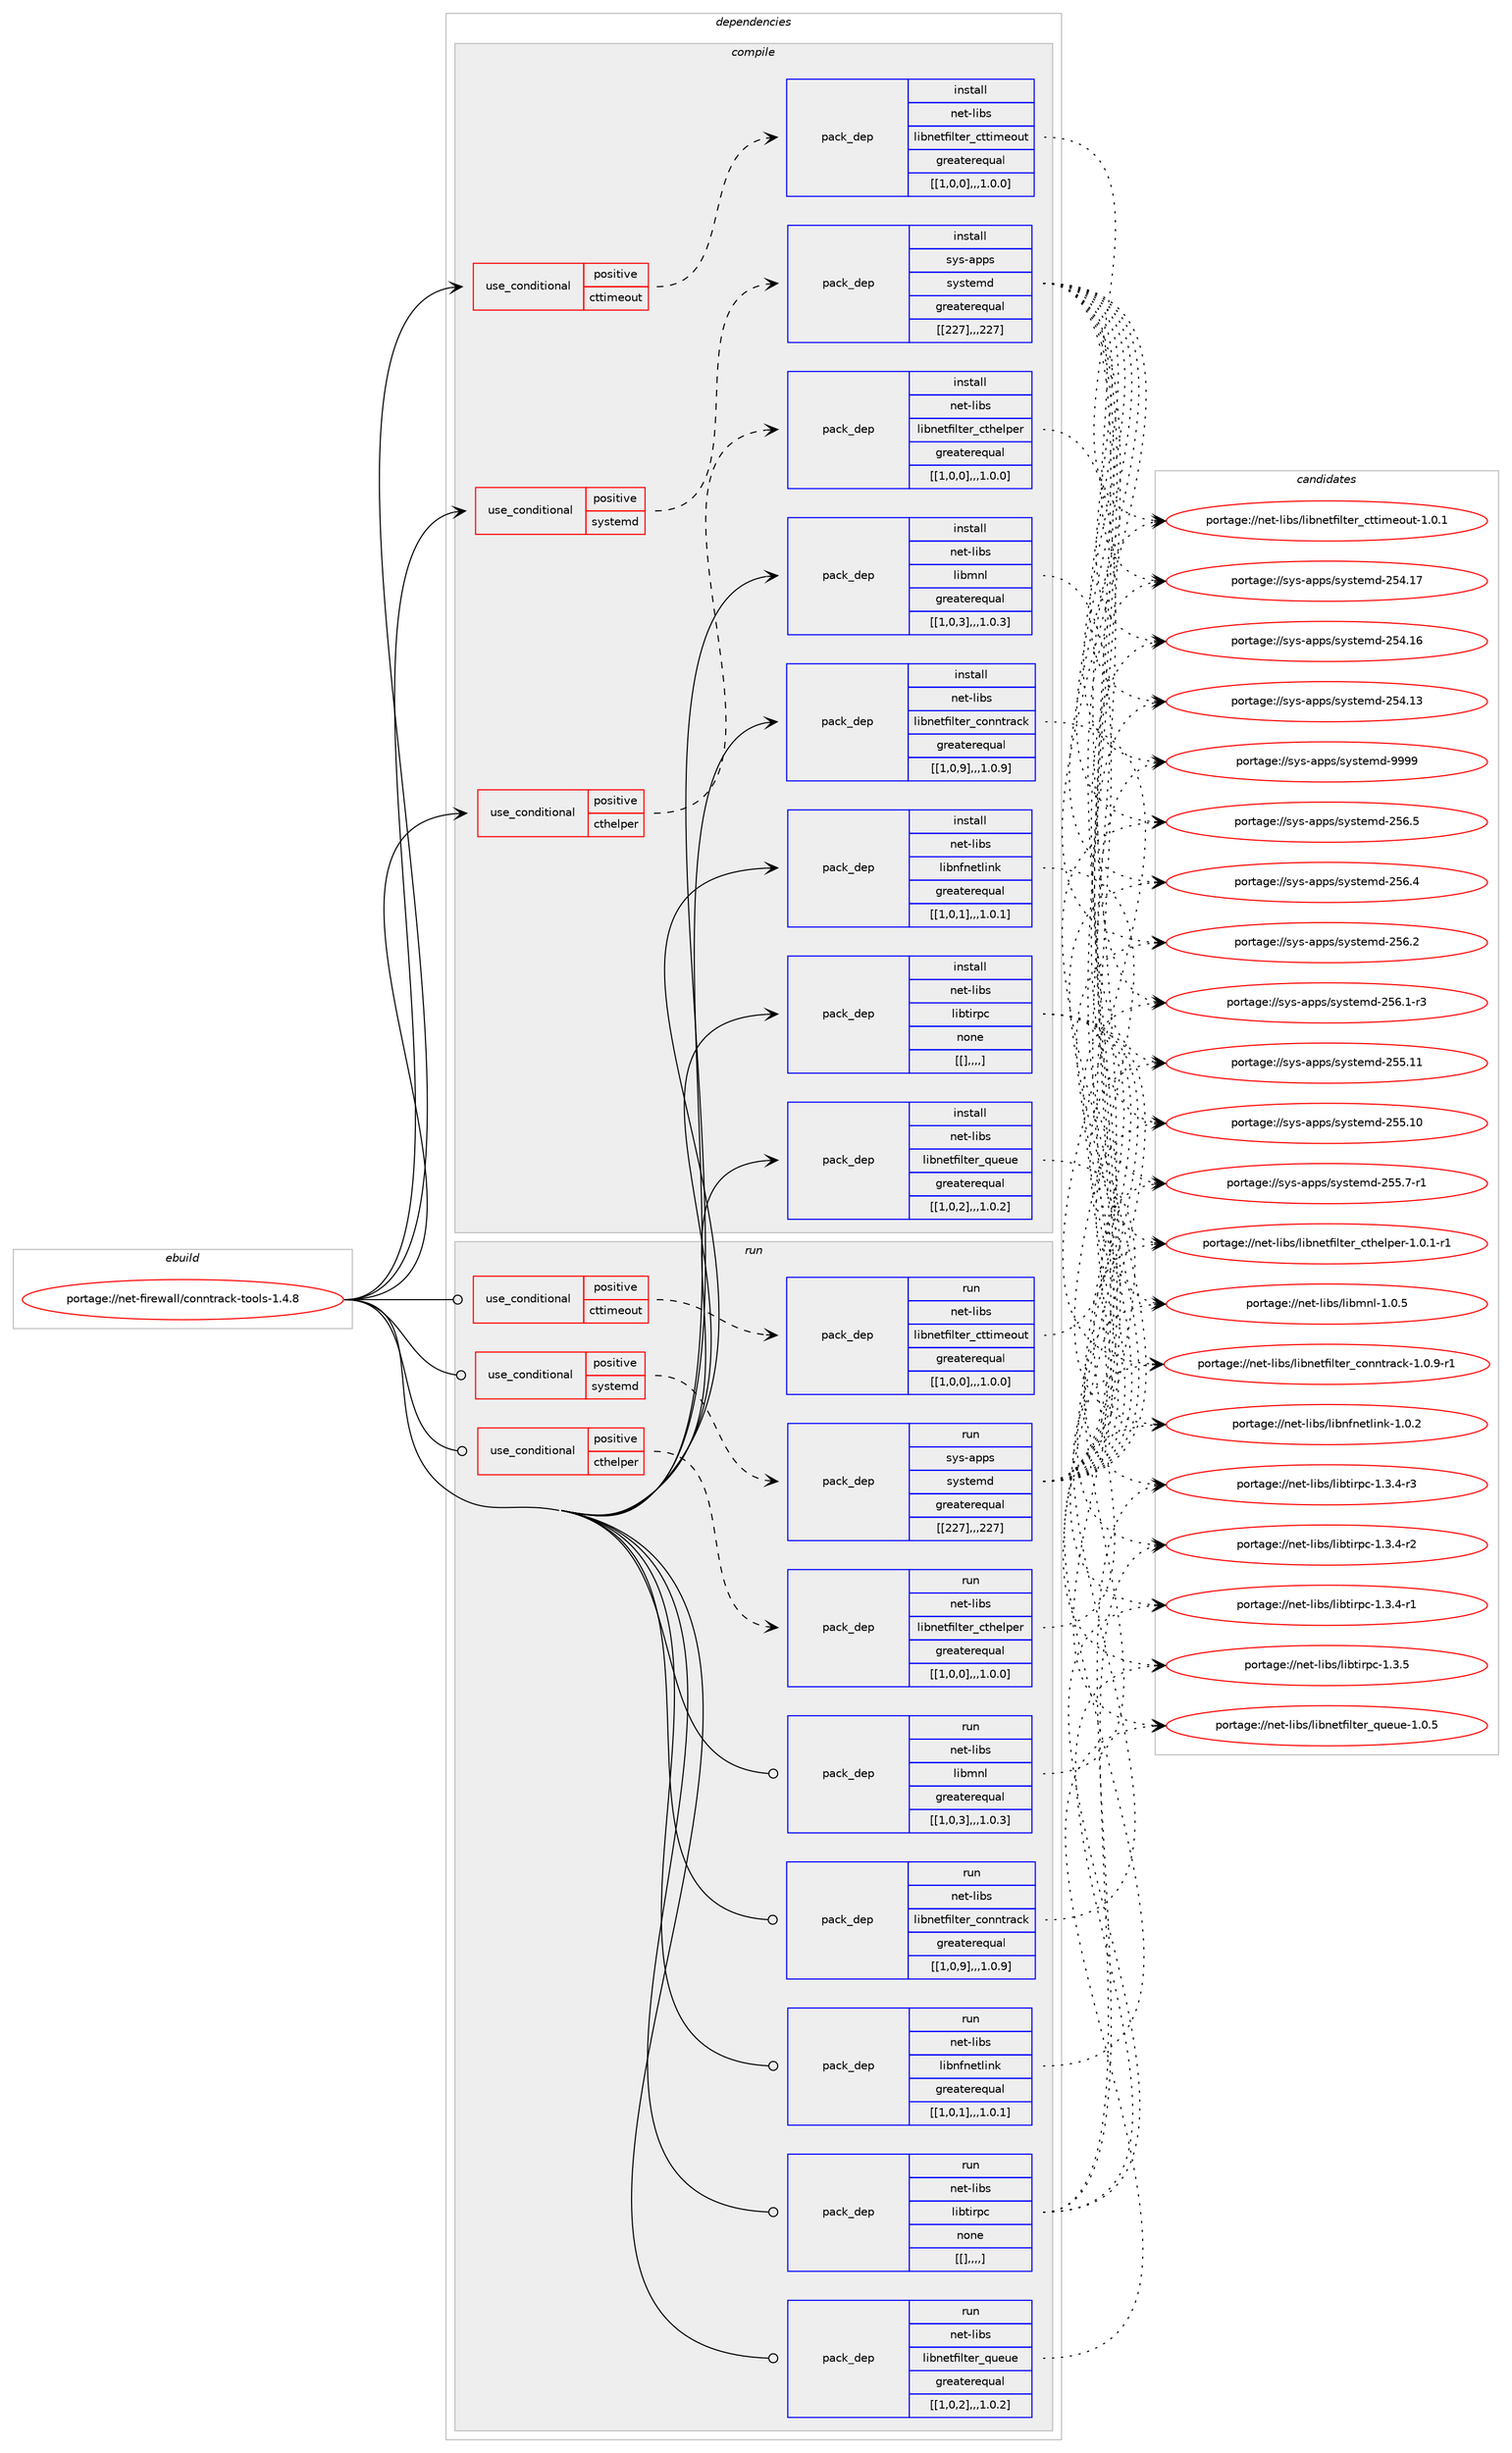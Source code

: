 digraph prolog {

# *************
# Graph options
# *************

newrank=true;
concentrate=true;
compound=true;
graph [rankdir=LR,fontname=Helvetica,fontsize=10,ranksep=1.5];#, ranksep=2.5, nodesep=0.2];
edge  [arrowhead=vee];
node  [fontname=Helvetica,fontsize=10];

# **********
# The ebuild
# **********

subgraph cluster_leftcol {
color=gray;
label=<<i>ebuild</i>>;
id [label="portage://net-firewall/conntrack-tools-1.4.8", color=red, width=4, href="../net-firewall/conntrack-tools-1.4.8.svg"];
}

# ****************
# The dependencies
# ****************

subgraph cluster_midcol {
color=gray;
label=<<i>dependencies</i>>;
subgraph cluster_compile {
fillcolor="#eeeeee";
style=filled;
label=<<i>compile</i>>;
subgraph cond94731 {
dependency365494 [label=<<TABLE BORDER="0" CELLBORDER="1" CELLSPACING="0" CELLPADDING="4"><TR><TD ROWSPAN="3" CELLPADDING="10">use_conditional</TD></TR><TR><TD>positive</TD></TR><TR><TD>cthelper</TD></TR></TABLE>>, shape=none, color=red];
subgraph pack268008 {
dependency365495 [label=<<TABLE BORDER="0" CELLBORDER="1" CELLSPACING="0" CELLPADDING="4" WIDTH="220"><TR><TD ROWSPAN="6" CELLPADDING="30">pack_dep</TD></TR><TR><TD WIDTH="110">install</TD></TR><TR><TD>net-libs</TD></TR><TR><TD>libnetfilter_cthelper</TD></TR><TR><TD>greaterequal</TD></TR><TR><TD>[[1,0,0],,,1.0.0]</TD></TR></TABLE>>, shape=none, color=blue];
}
dependency365494:e -> dependency365495:w [weight=20,style="dashed",arrowhead="vee"];
}
id:e -> dependency365494:w [weight=20,style="solid",arrowhead="vee"];
subgraph cond94732 {
dependency365496 [label=<<TABLE BORDER="0" CELLBORDER="1" CELLSPACING="0" CELLPADDING="4"><TR><TD ROWSPAN="3" CELLPADDING="10">use_conditional</TD></TR><TR><TD>positive</TD></TR><TR><TD>cttimeout</TD></TR></TABLE>>, shape=none, color=red];
subgraph pack268009 {
dependency365497 [label=<<TABLE BORDER="0" CELLBORDER="1" CELLSPACING="0" CELLPADDING="4" WIDTH="220"><TR><TD ROWSPAN="6" CELLPADDING="30">pack_dep</TD></TR><TR><TD WIDTH="110">install</TD></TR><TR><TD>net-libs</TD></TR><TR><TD>libnetfilter_cttimeout</TD></TR><TR><TD>greaterequal</TD></TR><TR><TD>[[1,0,0],,,1.0.0]</TD></TR></TABLE>>, shape=none, color=blue];
}
dependency365496:e -> dependency365497:w [weight=20,style="dashed",arrowhead="vee"];
}
id:e -> dependency365496:w [weight=20,style="solid",arrowhead="vee"];
subgraph cond94733 {
dependency365498 [label=<<TABLE BORDER="0" CELLBORDER="1" CELLSPACING="0" CELLPADDING="4"><TR><TD ROWSPAN="3" CELLPADDING="10">use_conditional</TD></TR><TR><TD>positive</TD></TR><TR><TD>systemd</TD></TR></TABLE>>, shape=none, color=red];
subgraph pack268010 {
dependency365499 [label=<<TABLE BORDER="0" CELLBORDER="1" CELLSPACING="0" CELLPADDING="4" WIDTH="220"><TR><TD ROWSPAN="6" CELLPADDING="30">pack_dep</TD></TR><TR><TD WIDTH="110">install</TD></TR><TR><TD>sys-apps</TD></TR><TR><TD>systemd</TD></TR><TR><TD>greaterequal</TD></TR><TR><TD>[[227],,,227]</TD></TR></TABLE>>, shape=none, color=blue];
}
dependency365498:e -> dependency365499:w [weight=20,style="dashed",arrowhead="vee"];
}
id:e -> dependency365498:w [weight=20,style="solid",arrowhead="vee"];
subgraph pack268011 {
dependency365500 [label=<<TABLE BORDER="0" CELLBORDER="1" CELLSPACING="0" CELLPADDING="4" WIDTH="220"><TR><TD ROWSPAN="6" CELLPADDING="30">pack_dep</TD></TR><TR><TD WIDTH="110">install</TD></TR><TR><TD>net-libs</TD></TR><TR><TD>libmnl</TD></TR><TR><TD>greaterequal</TD></TR><TR><TD>[[1,0,3],,,1.0.3]</TD></TR></TABLE>>, shape=none, color=blue];
}
id:e -> dependency365500:w [weight=20,style="solid",arrowhead="vee"];
subgraph pack268012 {
dependency365501 [label=<<TABLE BORDER="0" CELLBORDER="1" CELLSPACING="0" CELLPADDING="4" WIDTH="220"><TR><TD ROWSPAN="6" CELLPADDING="30">pack_dep</TD></TR><TR><TD WIDTH="110">install</TD></TR><TR><TD>net-libs</TD></TR><TR><TD>libnetfilter_conntrack</TD></TR><TR><TD>greaterequal</TD></TR><TR><TD>[[1,0,9],,,1.0.9]</TD></TR></TABLE>>, shape=none, color=blue];
}
id:e -> dependency365501:w [weight=20,style="solid",arrowhead="vee"];
subgraph pack268013 {
dependency365502 [label=<<TABLE BORDER="0" CELLBORDER="1" CELLSPACING="0" CELLPADDING="4" WIDTH="220"><TR><TD ROWSPAN="6" CELLPADDING="30">pack_dep</TD></TR><TR><TD WIDTH="110">install</TD></TR><TR><TD>net-libs</TD></TR><TR><TD>libnetfilter_queue</TD></TR><TR><TD>greaterequal</TD></TR><TR><TD>[[1,0,2],,,1.0.2]</TD></TR></TABLE>>, shape=none, color=blue];
}
id:e -> dependency365502:w [weight=20,style="solid",arrowhead="vee"];
subgraph pack268014 {
dependency365503 [label=<<TABLE BORDER="0" CELLBORDER="1" CELLSPACING="0" CELLPADDING="4" WIDTH="220"><TR><TD ROWSPAN="6" CELLPADDING="30">pack_dep</TD></TR><TR><TD WIDTH="110">install</TD></TR><TR><TD>net-libs</TD></TR><TR><TD>libnfnetlink</TD></TR><TR><TD>greaterequal</TD></TR><TR><TD>[[1,0,1],,,1.0.1]</TD></TR></TABLE>>, shape=none, color=blue];
}
id:e -> dependency365503:w [weight=20,style="solid",arrowhead="vee"];
subgraph pack268015 {
dependency365504 [label=<<TABLE BORDER="0" CELLBORDER="1" CELLSPACING="0" CELLPADDING="4" WIDTH="220"><TR><TD ROWSPAN="6" CELLPADDING="30">pack_dep</TD></TR><TR><TD WIDTH="110">install</TD></TR><TR><TD>net-libs</TD></TR><TR><TD>libtirpc</TD></TR><TR><TD>none</TD></TR><TR><TD>[[],,,,]</TD></TR></TABLE>>, shape=none, color=blue];
}
id:e -> dependency365504:w [weight=20,style="solid",arrowhead="vee"];
}
subgraph cluster_compileandrun {
fillcolor="#eeeeee";
style=filled;
label=<<i>compile and run</i>>;
}
subgraph cluster_run {
fillcolor="#eeeeee";
style=filled;
label=<<i>run</i>>;
subgraph cond94734 {
dependency365505 [label=<<TABLE BORDER="0" CELLBORDER="1" CELLSPACING="0" CELLPADDING="4"><TR><TD ROWSPAN="3" CELLPADDING="10">use_conditional</TD></TR><TR><TD>positive</TD></TR><TR><TD>cthelper</TD></TR></TABLE>>, shape=none, color=red];
subgraph pack268016 {
dependency365506 [label=<<TABLE BORDER="0" CELLBORDER="1" CELLSPACING="0" CELLPADDING="4" WIDTH="220"><TR><TD ROWSPAN="6" CELLPADDING="30">pack_dep</TD></TR><TR><TD WIDTH="110">run</TD></TR><TR><TD>net-libs</TD></TR><TR><TD>libnetfilter_cthelper</TD></TR><TR><TD>greaterequal</TD></TR><TR><TD>[[1,0,0],,,1.0.0]</TD></TR></TABLE>>, shape=none, color=blue];
}
dependency365505:e -> dependency365506:w [weight=20,style="dashed",arrowhead="vee"];
}
id:e -> dependency365505:w [weight=20,style="solid",arrowhead="odot"];
subgraph cond94735 {
dependency365507 [label=<<TABLE BORDER="0" CELLBORDER="1" CELLSPACING="0" CELLPADDING="4"><TR><TD ROWSPAN="3" CELLPADDING="10">use_conditional</TD></TR><TR><TD>positive</TD></TR><TR><TD>cttimeout</TD></TR></TABLE>>, shape=none, color=red];
subgraph pack268017 {
dependency365508 [label=<<TABLE BORDER="0" CELLBORDER="1" CELLSPACING="0" CELLPADDING="4" WIDTH="220"><TR><TD ROWSPAN="6" CELLPADDING="30">pack_dep</TD></TR><TR><TD WIDTH="110">run</TD></TR><TR><TD>net-libs</TD></TR><TR><TD>libnetfilter_cttimeout</TD></TR><TR><TD>greaterequal</TD></TR><TR><TD>[[1,0,0],,,1.0.0]</TD></TR></TABLE>>, shape=none, color=blue];
}
dependency365507:e -> dependency365508:w [weight=20,style="dashed",arrowhead="vee"];
}
id:e -> dependency365507:w [weight=20,style="solid",arrowhead="odot"];
subgraph cond94736 {
dependency365509 [label=<<TABLE BORDER="0" CELLBORDER="1" CELLSPACING="0" CELLPADDING="4"><TR><TD ROWSPAN="3" CELLPADDING="10">use_conditional</TD></TR><TR><TD>positive</TD></TR><TR><TD>systemd</TD></TR></TABLE>>, shape=none, color=red];
subgraph pack268018 {
dependency365510 [label=<<TABLE BORDER="0" CELLBORDER="1" CELLSPACING="0" CELLPADDING="4" WIDTH="220"><TR><TD ROWSPAN="6" CELLPADDING="30">pack_dep</TD></TR><TR><TD WIDTH="110">run</TD></TR><TR><TD>sys-apps</TD></TR><TR><TD>systemd</TD></TR><TR><TD>greaterequal</TD></TR><TR><TD>[[227],,,227]</TD></TR></TABLE>>, shape=none, color=blue];
}
dependency365509:e -> dependency365510:w [weight=20,style="dashed",arrowhead="vee"];
}
id:e -> dependency365509:w [weight=20,style="solid",arrowhead="odot"];
subgraph pack268019 {
dependency365511 [label=<<TABLE BORDER="0" CELLBORDER="1" CELLSPACING="0" CELLPADDING="4" WIDTH="220"><TR><TD ROWSPAN="6" CELLPADDING="30">pack_dep</TD></TR><TR><TD WIDTH="110">run</TD></TR><TR><TD>net-libs</TD></TR><TR><TD>libmnl</TD></TR><TR><TD>greaterequal</TD></TR><TR><TD>[[1,0,3],,,1.0.3]</TD></TR></TABLE>>, shape=none, color=blue];
}
id:e -> dependency365511:w [weight=20,style="solid",arrowhead="odot"];
subgraph pack268020 {
dependency365512 [label=<<TABLE BORDER="0" CELLBORDER="1" CELLSPACING="0" CELLPADDING="4" WIDTH="220"><TR><TD ROWSPAN="6" CELLPADDING="30">pack_dep</TD></TR><TR><TD WIDTH="110">run</TD></TR><TR><TD>net-libs</TD></TR><TR><TD>libnetfilter_conntrack</TD></TR><TR><TD>greaterequal</TD></TR><TR><TD>[[1,0,9],,,1.0.9]</TD></TR></TABLE>>, shape=none, color=blue];
}
id:e -> dependency365512:w [weight=20,style="solid",arrowhead="odot"];
subgraph pack268021 {
dependency365513 [label=<<TABLE BORDER="0" CELLBORDER="1" CELLSPACING="0" CELLPADDING="4" WIDTH="220"><TR><TD ROWSPAN="6" CELLPADDING="30">pack_dep</TD></TR><TR><TD WIDTH="110">run</TD></TR><TR><TD>net-libs</TD></TR><TR><TD>libnetfilter_queue</TD></TR><TR><TD>greaterequal</TD></TR><TR><TD>[[1,0,2],,,1.0.2]</TD></TR></TABLE>>, shape=none, color=blue];
}
id:e -> dependency365513:w [weight=20,style="solid",arrowhead="odot"];
subgraph pack268022 {
dependency365514 [label=<<TABLE BORDER="0" CELLBORDER="1" CELLSPACING="0" CELLPADDING="4" WIDTH="220"><TR><TD ROWSPAN="6" CELLPADDING="30">pack_dep</TD></TR><TR><TD WIDTH="110">run</TD></TR><TR><TD>net-libs</TD></TR><TR><TD>libnfnetlink</TD></TR><TR><TD>greaterequal</TD></TR><TR><TD>[[1,0,1],,,1.0.1]</TD></TR></TABLE>>, shape=none, color=blue];
}
id:e -> dependency365514:w [weight=20,style="solid",arrowhead="odot"];
subgraph pack268023 {
dependency365515 [label=<<TABLE BORDER="0" CELLBORDER="1" CELLSPACING="0" CELLPADDING="4" WIDTH="220"><TR><TD ROWSPAN="6" CELLPADDING="30">pack_dep</TD></TR><TR><TD WIDTH="110">run</TD></TR><TR><TD>net-libs</TD></TR><TR><TD>libtirpc</TD></TR><TR><TD>none</TD></TR><TR><TD>[[],,,,]</TD></TR></TABLE>>, shape=none, color=blue];
}
id:e -> dependency365515:w [weight=20,style="solid",arrowhead="odot"];
}
}

# **************
# The candidates
# **************

subgraph cluster_choices {
rank=same;
color=gray;
label=<<i>candidates</i>>;

subgraph choice268008 {
color=black;
nodesep=1;
choice1101011164510810598115471081059811010111610210510811610111495991161041011081121011144549464846494511449 [label="portage://net-libs/libnetfilter_cthelper-1.0.1-r1", color=red, width=4,href="../net-libs/libnetfilter_cthelper-1.0.1-r1.svg"];
dependency365495:e -> choice1101011164510810598115471081059811010111610210510811610111495991161041011081121011144549464846494511449:w [style=dotted,weight="100"];
}
subgraph choice268009 {
color=black;
nodesep=1;
choice110101116451081059811547108105981101011161021051081161011149599116116105109101111117116454946484649 [label="portage://net-libs/libnetfilter_cttimeout-1.0.1", color=red, width=4,href="../net-libs/libnetfilter_cttimeout-1.0.1.svg"];
dependency365497:e -> choice110101116451081059811547108105981101011161021051081161011149599116116105109101111117116454946484649:w [style=dotted,weight="100"];
}
subgraph choice268010 {
color=black;
nodesep=1;
choice1151211154597112112115471151211151161011091004557575757 [label="portage://sys-apps/systemd-9999", color=red, width=4,href="../sys-apps/systemd-9999.svg"];
choice115121115459711211211547115121115116101109100455053544653 [label="portage://sys-apps/systemd-256.5", color=red, width=4,href="../sys-apps/systemd-256.5.svg"];
choice115121115459711211211547115121115116101109100455053544652 [label="portage://sys-apps/systemd-256.4", color=red, width=4,href="../sys-apps/systemd-256.4.svg"];
choice115121115459711211211547115121115116101109100455053544650 [label="portage://sys-apps/systemd-256.2", color=red, width=4,href="../sys-apps/systemd-256.2.svg"];
choice1151211154597112112115471151211151161011091004550535446494511451 [label="portage://sys-apps/systemd-256.1-r3", color=red, width=4,href="../sys-apps/systemd-256.1-r3.svg"];
choice11512111545971121121154711512111511610110910045505353464949 [label="portage://sys-apps/systemd-255.11", color=red, width=4,href="../sys-apps/systemd-255.11.svg"];
choice11512111545971121121154711512111511610110910045505353464948 [label="portage://sys-apps/systemd-255.10", color=red, width=4,href="../sys-apps/systemd-255.10.svg"];
choice1151211154597112112115471151211151161011091004550535346554511449 [label="portage://sys-apps/systemd-255.7-r1", color=red, width=4,href="../sys-apps/systemd-255.7-r1.svg"];
choice11512111545971121121154711512111511610110910045505352464955 [label="portage://sys-apps/systemd-254.17", color=red, width=4,href="../sys-apps/systemd-254.17.svg"];
choice11512111545971121121154711512111511610110910045505352464954 [label="portage://sys-apps/systemd-254.16", color=red, width=4,href="../sys-apps/systemd-254.16.svg"];
choice11512111545971121121154711512111511610110910045505352464951 [label="portage://sys-apps/systemd-254.13", color=red, width=4,href="../sys-apps/systemd-254.13.svg"];
dependency365499:e -> choice1151211154597112112115471151211151161011091004557575757:w [style=dotted,weight="100"];
dependency365499:e -> choice115121115459711211211547115121115116101109100455053544653:w [style=dotted,weight="100"];
dependency365499:e -> choice115121115459711211211547115121115116101109100455053544652:w [style=dotted,weight="100"];
dependency365499:e -> choice115121115459711211211547115121115116101109100455053544650:w [style=dotted,weight="100"];
dependency365499:e -> choice1151211154597112112115471151211151161011091004550535446494511451:w [style=dotted,weight="100"];
dependency365499:e -> choice11512111545971121121154711512111511610110910045505353464949:w [style=dotted,weight="100"];
dependency365499:e -> choice11512111545971121121154711512111511610110910045505353464948:w [style=dotted,weight="100"];
dependency365499:e -> choice1151211154597112112115471151211151161011091004550535346554511449:w [style=dotted,weight="100"];
dependency365499:e -> choice11512111545971121121154711512111511610110910045505352464955:w [style=dotted,weight="100"];
dependency365499:e -> choice11512111545971121121154711512111511610110910045505352464954:w [style=dotted,weight="100"];
dependency365499:e -> choice11512111545971121121154711512111511610110910045505352464951:w [style=dotted,weight="100"];
}
subgraph choice268011 {
color=black;
nodesep=1;
choice11010111645108105981154710810598109110108454946484653 [label="portage://net-libs/libmnl-1.0.5", color=red, width=4,href="../net-libs/libmnl-1.0.5.svg"];
dependency365500:e -> choice11010111645108105981154710810598109110108454946484653:w [style=dotted,weight="100"];
}
subgraph choice268012 {
color=black;
nodesep=1;
choice11010111645108105981154710810598110101116102105108116101114959911111011011611497991074549464846574511449 [label="portage://net-libs/libnetfilter_conntrack-1.0.9-r1", color=red, width=4,href="../net-libs/libnetfilter_conntrack-1.0.9-r1.svg"];
dependency365501:e -> choice11010111645108105981154710810598110101116102105108116101114959911111011011611497991074549464846574511449:w [style=dotted,weight="100"];
}
subgraph choice268013 {
color=black;
nodesep=1;
choice1101011164510810598115471081059811010111610210510811610111495113117101117101454946484653 [label="portage://net-libs/libnetfilter_queue-1.0.5", color=red, width=4,href="../net-libs/libnetfilter_queue-1.0.5.svg"];
dependency365502:e -> choice1101011164510810598115471081059811010111610210510811610111495113117101117101454946484653:w [style=dotted,weight="100"];
}
subgraph choice268014 {
color=black;
nodesep=1;
choice11010111645108105981154710810598110102110101116108105110107454946484650 [label="portage://net-libs/libnfnetlink-1.0.2", color=red, width=4,href="../net-libs/libnfnetlink-1.0.2.svg"];
dependency365503:e -> choice11010111645108105981154710810598110102110101116108105110107454946484650:w [style=dotted,weight="100"];
}
subgraph choice268015 {
color=black;
nodesep=1;
choice1101011164510810598115471081059811610511411299454946514653 [label="portage://net-libs/libtirpc-1.3.5", color=red, width=4,href="../net-libs/libtirpc-1.3.5.svg"];
choice11010111645108105981154710810598116105114112994549465146524511451 [label="portage://net-libs/libtirpc-1.3.4-r3", color=red, width=4,href="../net-libs/libtirpc-1.3.4-r3.svg"];
choice11010111645108105981154710810598116105114112994549465146524511450 [label="portage://net-libs/libtirpc-1.3.4-r2", color=red, width=4,href="../net-libs/libtirpc-1.3.4-r2.svg"];
choice11010111645108105981154710810598116105114112994549465146524511449 [label="portage://net-libs/libtirpc-1.3.4-r1", color=red, width=4,href="../net-libs/libtirpc-1.3.4-r1.svg"];
dependency365504:e -> choice1101011164510810598115471081059811610511411299454946514653:w [style=dotted,weight="100"];
dependency365504:e -> choice11010111645108105981154710810598116105114112994549465146524511451:w [style=dotted,weight="100"];
dependency365504:e -> choice11010111645108105981154710810598116105114112994549465146524511450:w [style=dotted,weight="100"];
dependency365504:e -> choice11010111645108105981154710810598116105114112994549465146524511449:w [style=dotted,weight="100"];
}
subgraph choice268016 {
color=black;
nodesep=1;
choice1101011164510810598115471081059811010111610210510811610111495991161041011081121011144549464846494511449 [label="portage://net-libs/libnetfilter_cthelper-1.0.1-r1", color=red, width=4,href="../net-libs/libnetfilter_cthelper-1.0.1-r1.svg"];
dependency365506:e -> choice1101011164510810598115471081059811010111610210510811610111495991161041011081121011144549464846494511449:w [style=dotted,weight="100"];
}
subgraph choice268017 {
color=black;
nodesep=1;
choice110101116451081059811547108105981101011161021051081161011149599116116105109101111117116454946484649 [label="portage://net-libs/libnetfilter_cttimeout-1.0.1", color=red, width=4,href="../net-libs/libnetfilter_cttimeout-1.0.1.svg"];
dependency365508:e -> choice110101116451081059811547108105981101011161021051081161011149599116116105109101111117116454946484649:w [style=dotted,weight="100"];
}
subgraph choice268018 {
color=black;
nodesep=1;
choice1151211154597112112115471151211151161011091004557575757 [label="portage://sys-apps/systemd-9999", color=red, width=4,href="../sys-apps/systemd-9999.svg"];
choice115121115459711211211547115121115116101109100455053544653 [label="portage://sys-apps/systemd-256.5", color=red, width=4,href="../sys-apps/systemd-256.5.svg"];
choice115121115459711211211547115121115116101109100455053544652 [label="portage://sys-apps/systemd-256.4", color=red, width=4,href="../sys-apps/systemd-256.4.svg"];
choice115121115459711211211547115121115116101109100455053544650 [label="portage://sys-apps/systemd-256.2", color=red, width=4,href="../sys-apps/systemd-256.2.svg"];
choice1151211154597112112115471151211151161011091004550535446494511451 [label="portage://sys-apps/systemd-256.1-r3", color=red, width=4,href="../sys-apps/systemd-256.1-r3.svg"];
choice11512111545971121121154711512111511610110910045505353464949 [label="portage://sys-apps/systemd-255.11", color=red, width=4,href="../sys-apps/systemd-255.11.svg"];
choice11512111545971121121154711512111511610110910045505353464948 [label="portage://sys-apps/systemd-255.10", color=red, width=4,href="../sys-apps/systemd-255.10.svg"];
choice1151211154597112112115471151211151161011091004550535346554511449 [label="portage://sys-apps/systemd-255.7-r1", color=red, width=4,href="../sys-apps/systemd-255.7-r1.svg"];
choice11512111545971121121154711512111511610110910045505352464955 [label="portage://sys-apps/systemd-254.17", color=red, width=4,href="../sys-apps/systemd-254.17.svg"];
choice11512111545971121121154711512111511610110910045505352464954 [label="portage://sys-apps/systemd-254.16", color=red, width=4,href="../sys-apps/systemd-254.16.svg"];
choice11512111545971121121154711512111511610110910045505352464951 [label="portage://sys-apps/systemd-254.13", color=red, width=4,href="../sys-apps/systemd-254.13.svg"];
dependency365510:e -> choice1151211154597112112115471151211151161011091004557575757:w [style=dotted,weight="100"];
dependency365510:e -> choice115121115459711211211547115121115116101109100455053544653:w [style=dotted,weight="100"];
dependency365510:e -> choice115121115459711211211547115121115116101109100455053544652:w [style=dotted,weight="100"];
dependency365510:e -> choice115121115459711211211547115121115116101109100455053544650:w [style=dotted,weight="100"];
dependency365510:e -> choice1151211154597112112115471151211151161011091004550535446494511451:w [style=dotted,weight="100"];
dependency365510:e -> choice11512111545971121121154711512111511610110910045505353464949:w [style=dotted,weight="100"];
dependency365510:e -> choice11512111545971121121154711512111511610110910045505353464948:w [style=dotted,weight="100"];
dependency365510:e -> choice1151211154597112112115471151211151161011091004550535346554511449:w [style=dotted,weight="100"];
dependency365510:e -> choice11512111545971121121154711512111511610110910045505352464955:w [style=dotted,weight="100"];
dependency365510:e -> choice11512111545971121121154711512111511610110910045505352464954:w [style=dotted,weight="100"];
dependency365510:e -> choice11512111545971121121154711512111511610110910045505352464951:w [style=dotted,weight="100"];
}
subgraph choice268019 {
color=black;
nodesep=1;
choice11010111645108105981154710810598109110108454946484653 [label="portage://net-libs/libmnl-1.0.5", color=red, width=4,href="../net-libs/libmnl-1.0.5.svg"];
dependency365511:e -> choice11010111645108105981154710810598109110108454946484653:w [style=dotted,weight="100"];
}
subgraph choice268020 {
color=black;
nodesep=1;
choice11010111645108105981154710810598110101116102105108116101114959911111011011611497991074549464846574511449 [label="portage://net-libs/libnetfilter_conntrack-1.0.9-r1", color=red, width=4,href="../net-libs/libnetfilter_conntrack-1.0.9-r1.svg"];
dependency365512:e -> choice11010111645108105981154710810598110101116102105108116101114959911111011011611497991074549464846574511449:w [style=dotted,weight="100"];
}
subgraph choice268021 {
color=black;
nodesep=1;
choice1101011164510810598115471081059811010111610210510811610111495113117101117101454946484653 [label="portage://net-libs/libnetfilter_queue-1.0.5", color=red, width=4,href="../net-libs/libnetfilter_queue-1.0.5.svg"];
dependency365513:e -> choice1101011164510810598115471081059811010111610210510811610111495113117101117101454946484653:w [style=dotted,weight="100"];
}
subgraph choice268022 {
color=black;
nodesep=1;
choice11010111645108105981154710810598110102110101116108105110107454946484650 [label="portage://net-libs/libnfnetlink-1.0.2", color=red, width=4,href="../net-libs/libnfnetlink-1.0.2.svg"];
dependency365514:e -> choice11010111645108105981154710810598110102110101116108105110107454946484650:w [style=dotted,weight="100"];
}
subgraph choice268023 {
color=black;
nodesep=1;
choice1101011164510810598115471081059811610511411299454946514653 [label="portage://net-libs/libtirpc-1.3.5", color=red, width=4,href="../net-libs/libtirpc-1.3.5.svg"];
choice11010111645108105981154710810598116105114112994549465146524511451 [label="portage://net-libs/libtirpc-1.3.4-r3", color=red, width=4,href="../net-libs/libtirpc-1.3.4-r3.svg"];
choice11010111645108105981154710810598116105114112994549465146524511450 [label="portage://net-libs/libtirpc-1.3.4-r2", color=red, width=4,href="../net-libs/libtirpc-1.3.4-r2.svg"];
choice11010111645108105981154710810598116105114112994549465146524511449 [label="portage://net-libs/libtirpc-1.3.4-r1", color=red, width=4,href="../net-libs/libtirpc-1.3.4-r1.svg"];
dependency365515:e -> choice1101011164510810598115471081059811610511411299454946514653:w [style=dotted,weight="100"];
dependency365515:e -> choice11010111645108105981154710810598116105114112994549465146524511451:w [style=dotted,weight="100"];
dependency365515:e -> choice11010111645108105981154710810598116105114112994549465146524511450:w [style=dotted,weight="100"];
dependency365515:e -> choice11010111645108105981154710810598116105114112994549465146524511449:w [style=dotted,weight="100"];
}
}

}
